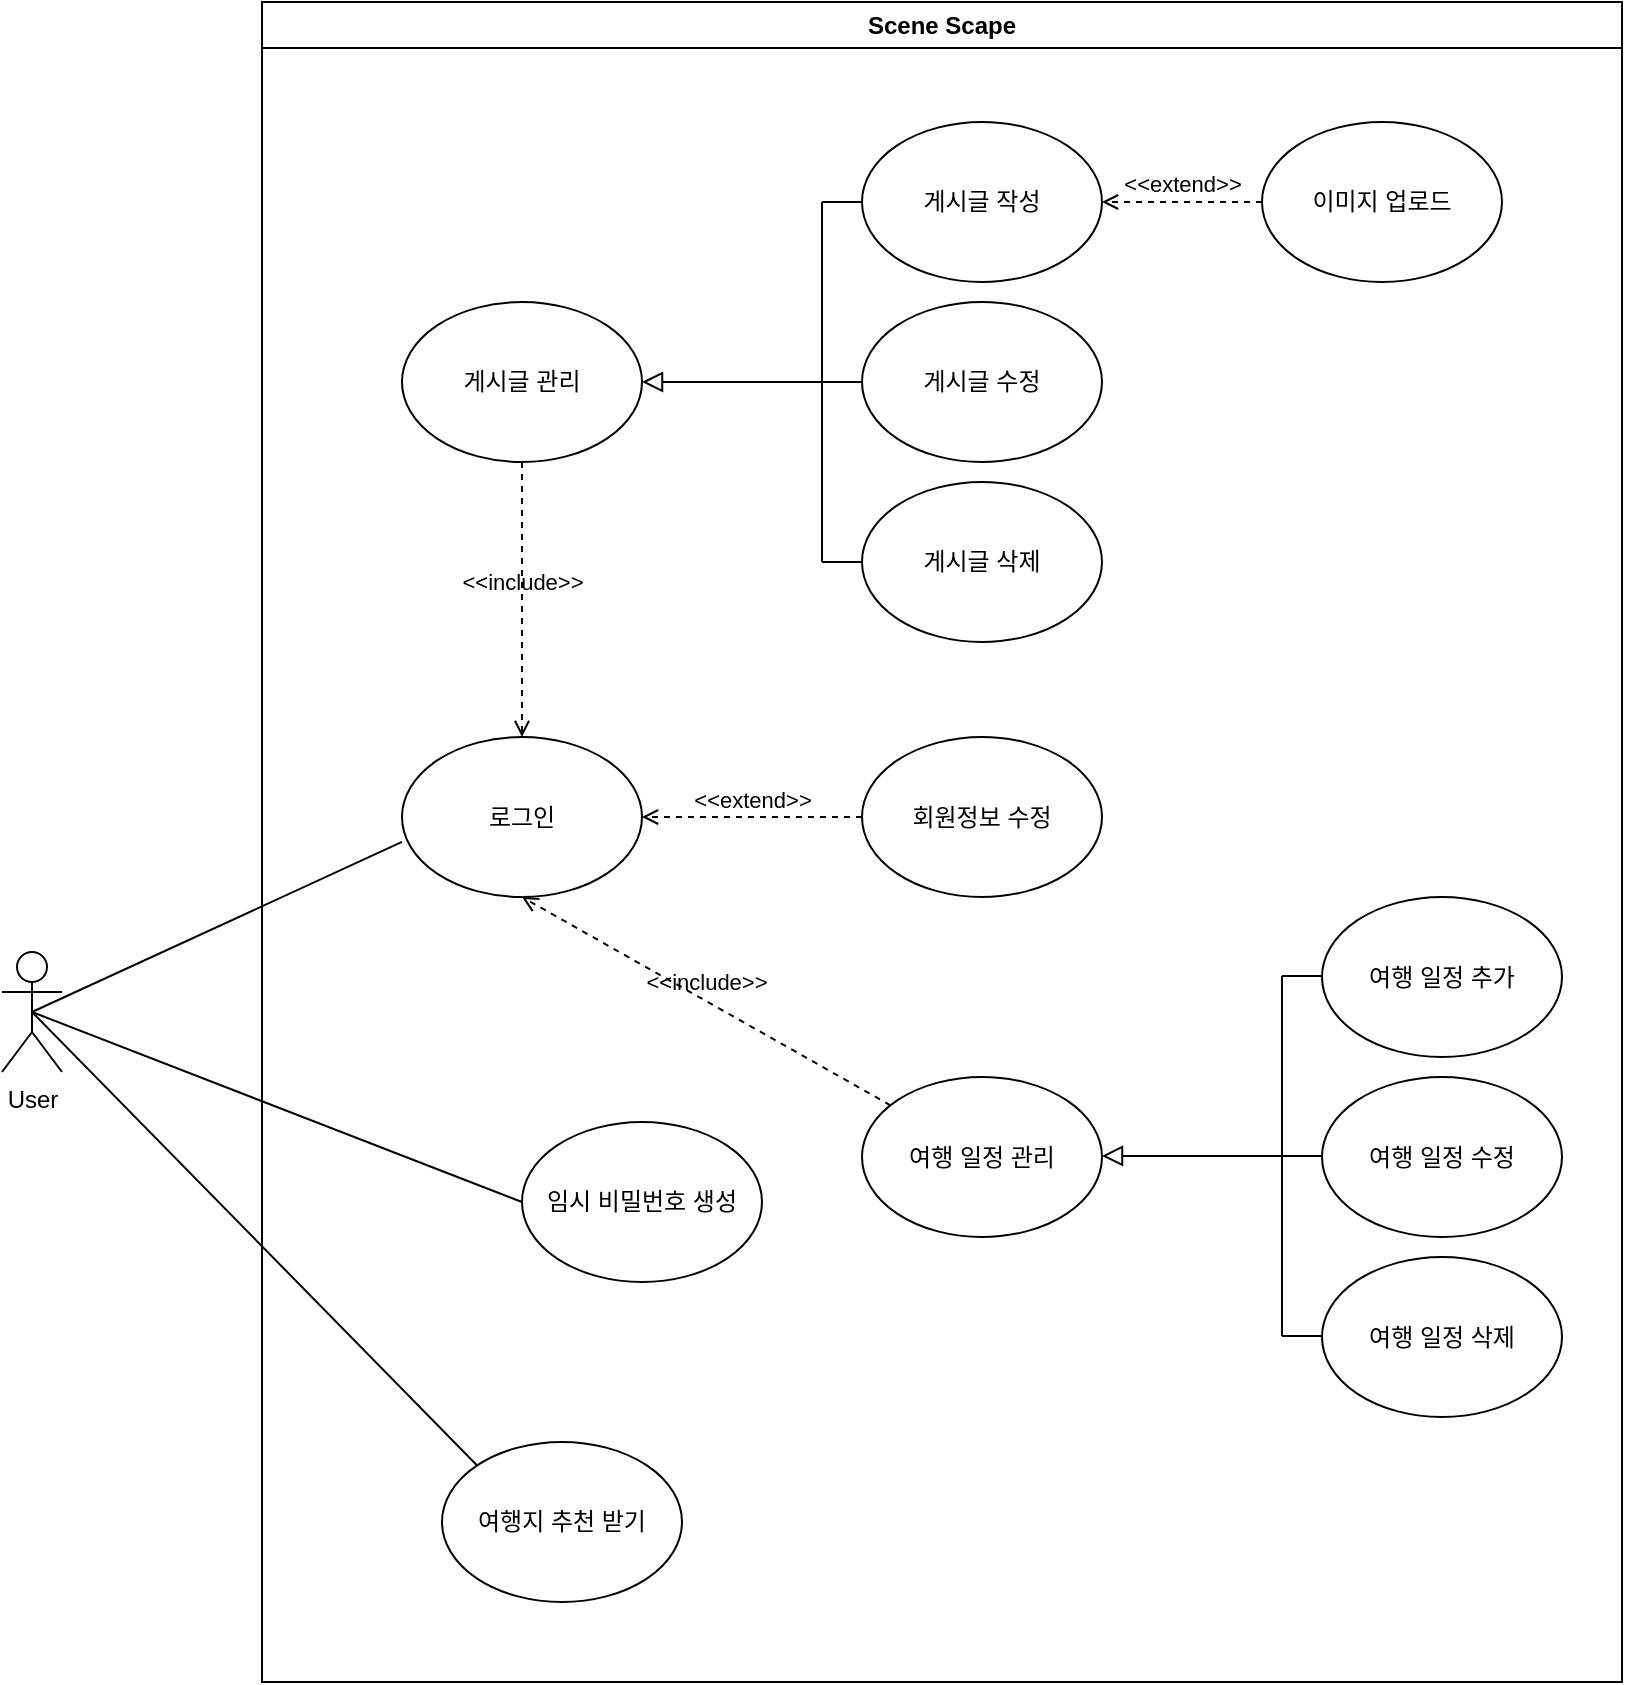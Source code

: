 <mxfile version="24.9.0">
  <diagram name="페이지-1" id="GtJppz8hLXg0f8TWYYAI">
    <mxGraphModel dx="1464" dy="735" grid="1" gridSize="10" guides="1" tooltips="1" connect="1" arrows="1" fold="1" page="1" pageScale="1" pageWidth="827" pageHeight="1169" math="0" shadow="0">
      <root>
        <mxCell id="0" />
        <mxCell id="1" parent="0" />
        <mxCell id="dS3uTGzaUhHZpK9SUm46-1" value="User" style="shape=umlActor;verticalLabelPosition=bottom;verticalAlign=top;html=1;outlineConnect=0;" parent="1" vertex="1">
          <mxGeometry x="130" y="585" width="30" height="60" as="geometry" />
        </mxCell>
        <mxCell id="dS3uTGzaUhHZpK9SUm46-5" value="Scene Scape" style="swimlane;whiteSpace=wrap;html=1;" parent="1" vertex="1">
          <mxGeometry x="260" y="110" width="680" height="840" as="geometry" />
        </mxCell>
        <mxCell id="dS3uTGzaUhHZpK9SUm46-6" value="로그인" style="ellipse;whiteSpace=wrap;html=1;" parent="dS3uTGzaUhHZpK9SUm46-5" vertex="1">
          <mxGeometry x="70" y="367.5" width="120" height="80" as="geometry" />
        </mxCell>
        <mxCell id="dS3uTGzaUhHZpK9SUm46-7" value="회원정보 수정" style="ellipse;whiteSpace=wrap;html=1;" parent="dS3uTGzaUhHZpK9SUm46-5" vertex="1">
          <mxGeometry x="300" y="367.5" width="120" height="80" as="geometry" />
        </mxCell>
        <mxCell id="dS3uTGzaUhHZpK9SUm46-8" value="게시글 관리" style="ellipse;whiteSpace=wrap;html=1;" parent="dS3uTGzaUhHZpK9SUm46-5" vertex="1">
          <mxGeometry x="70" y="150" width="120" height="80" as="geometry" />
        </mxCell>
        <mxCell id="dS3uTGzaUhHZpK9SUm46-9" value="여행 일정 관리" style="ellipse;whiteSpace=wrap;html=1;" parent="dS3uTGzaUhHZpK9SUm46-5" vertex="1">
          <mxGeometry x="300" y="537.5" width="120" height="80" as="geometry" />
        </mxCell>
        <mxCell id="dS3uTGzaUhHZpK9SUm46-17" value="&amp;lt;&amp;lt;include&amp;gt;&amp;gt;" style="html=1;verticalAlign=bottom;labelBackgroundColor=none;endArrow=open;endFill=0;dashed=1;rounded=0;entryX=0.5;entryY=0;entryDx=0;entryDy=0;" parent="dS3uTGzaUhHZpK9SUm46-5" source="dS3uTGzaUhHZpK9SUm46-8" target="dS3uTGzaUhHZpK9SUm46-6" edge="1">
          <mxGeometry width="160" relative="1" as="geometry">
            <mxPoint x="40" y="457.5" as="sourcePoint" />
            <mxPoint x="200" y="457.5" as="targetPoint" />
          </mxGeometry>
        </mxCell>
        <mxCell id="dS3uTGzaUhHZpK9SUm46-18" value="&amp;lt;&amp;lt;include&amp;gt;&amp;gt;" style="html=1;verticalAlign=bottom;labelBackgroundColor=none;endArrow=open;endFill=0;dashed=1;rounded=0;entryX=0.5;entryY=1;entryDx=0;entryDy=0;" parent="dS3uTGzaUhHZpK9SUm46-5" source="dS3uTGzaUhHZpK9SUm46-9" target="dS3uTGzaUhHZpK9SUm46-6" edge="1">
          <mxGeometry width="160" relative="1" as="geometry">
            <mxPoint x="40" y="457.5" as="sourcePoint" />
            <mxPoint x="200" y="457.5" as="targetPoint" />
          </mxGeometry>
        </mxCell>
        <mxCell id="dS3uTGzaUhHZpK9SUm46-19" value="&amp;lt;&amp;lt;extend&amp;gt;&amp;gt;" style="html=1;verticalAlign=bottom;labelBackgroundColor=none;endArrow=open;endFill=0;dashed=1;rounded=0;entryX=1;entryY=0.5;entryDx=0;entryDy=0;exitX=0;exitY=0.5;exitDx=0;exitDy=0;" parent="dS3uTGzaUhHZpK9SUm46-5" source="dS3uTGzaUhHZpK9SUm46-7" target="dS3uTGzaUhHZpK9SUm46-6" edge="1">
          <mxGeometry width="160" relative="1" as="geometry">
            <mxPoint x="140" y="457.5" as="sourcePoint" />
            <mxPoint x="300" y="457.5" as="targetPoint" />
          </mxGeometry>
        </mxCell>
        <mxCell id="dS3uTGzaUhHZpK9SUm46-23" value="게시글 작성" style="ellipse;whiteSpace=wrap;html=1;" parent="dS3uTGzaUhHZpK9SUm46-5" vertex="1">
          <mxGeometry x="300" y="60" width="120" height="80" as="geometry" />
        </mxCell>
        <mxCell id="dS3uTGzaUhHZpK9SUm46-21" value="" style="endArrow=block;html=1;rounded=0;align=center;verticalAlign=bottom;endFill=0;labelBackgroundColor=none;endSize=8;entryX=1;entryY=0.5;entryDx=0;entryDy=0;" parent="dS3uTGzaUhHZpK9SUm46-5" target="dS3uTGzaUhHZpK9SUm46-8" edge="1">
          <mxGeometry relative="1" as="geometry">
            <mxPoint x="280" y="190" as="sourcePoint" />
            <mxPoint x="400" y="370" as="targetPoint" />
          </mxGeometry>
        </mxCell>
        <mxCell id="dS3uTGzaUhHZpK9SUm46-22" value="" style="resizable=0;html=1;align=center;verticalAlign=top;labelBackgroundColor=none;" parent="dS3uTGzaUhHZpK9SUm46-21" connectable="0" vertex="1">
          <mxGeometry relative="1" as="geometry" />
        </mxCell>
        <mxCell id="dS3uTGzaUhHZpK9SUm46-24" value="게시글 수정" style="ellipse;whiteSpace=wrap;html=1;" parent="dS3uTGzaUhHZpK9SUm46-5" vertex="1">
          <mxGeometry x="300" y="150" width="120" height="80" as="geometry" />
        </mxCell>
        <mxCell id="dS3uTGzaUhHZpK9SUm46-25" value="게시글 삭제" style="ellipse;whiteSpace=wrap;html=1;" parent="dS3uTGzaUhHZpK9SUm46-5" vertex="1">
          <mxGeometry x="300" y="240" width="120" height="80" as="geometry" />
        </mxCell>
        <mxCell id="dS3uTGzaUhHZpK9SUm46-33" value="" style="endArrow=none;html=1;rounded=0;" parent="dS3uTGzaUhHZpK9SUm46-5" edge="1">
          <mxGeometry width="50" height="50" relative="1" as="geometry">
            <mxPoint x="280" y="190" as="sourcePoint" />
            <mxPoint x="280" y="100" as="targetPoint" />
          </mxGeometry>
        </mxCell>
        <mxCell id="dS3uTGzaUhHZpK9SUm46-38" value="여행 일정 수정" style="ellipse;whiteSpace=wrap;html=1;" parent="dS3uTGzaUhHZpK9SUm46-5" vertex="1">
          <mxGeometry x="530" y="537.5" width="120" height="80" as="geometry" />
        </mxCell>
        <mxCell id="dS3uTGzaUhHZpK9SUm46-39" value="여행 일정 추가" style="ellipse;whiteSpace=wrap;html=1;" parent="dS3uTGzaUhHZpK9SUm46-5" vertex="1">
          <mxGeometry x="530" y="447.5" width="120" height="80" as="geometry" />
        </mxCell>
        <mxCell id="dS3uTGzaUhHZpK9SUm46-47" value="" style="endArrow=block;html=1;rounded=0;align=center;verticalAlign=bottom;endFill=0;labelBackgroundColor=none;endSize=8;entryX=1;entryY=0.5;entryDx=0;entryDy=0;" parent="dS3uTGzaUhHZpK9SUm46-5" edge="1">
          <mxGeometry relative="1" as="geometry">
            <mxPoint x="510" y="576.94" as="sourcePoint" />
            <mxPoint x="420" y="576.94" as="targetPoint" />
          </mxGeometry>
        </mxCell>
        <mxCell id="dS3uTGzaUhHZpK9SUm46-48" value="" style="resizable=0;html=1;align=center;verticalAlign=top;labelBackgroundColor=none;" parent="dS3uTGzaUhHZpK9SUm46-47" connectable="0" vertex="1">
          <mxGeometry relative="1" as="geometry" />
        </mxCell>
        <mxCell id="dS3uTGzaUhHZpK9SUm46-49" value="" style="endArrow=none;html=1;rounded=0;" parent="dS3uTGzaUhHZpK9SUm46-5" edge="1">
          <mxGeometry width="50" height="50" relative="1" as="geometry">
            <mxPoint x="510" y="576.94" as="sourcePoint" />
            <mxPoint x="510" y="486.94" as="targetPoint" />
          </mxGeometry>
        </mxCell>
        <mxCell id="dS3uTGzaUhHZpK9SUm46-50" value="" style="endArrow=none;html=1;rounded=0;" parent="dS3uTGzaUhHZpK9SUm46-5" edge="1">
          <mxGeometry width="50" height="50" relative="1" as="geometry">
            <mxPoint x="510" y="666.94" as="sourcePoint" />
            <mxPoint x="510" y="576.94" as="targetPoint" />
          </mxGeometry>
        </mxCell>
        <mxCell id="dS3uTGzaUhHZpK9SUm46-51" value="" style="endArrow=none;html=1;rounded=0;entryX=0;entryY=0.5;entryDx=0;entryDy=0;" parent="dS3uTGzaUhHZpK9SUm46-5" edge="1">
          <mxGeometry width="50" height="50" relative="1" as="geometry">
            <mxPoint x="510" y="666.94" as="sourcePoint" />
            <mxPoint x="530" y="666.94" as="targetPoint" />
          </mxGeometry>
        </mxCell>
        <mxCell id="dS3uTGzaUhHZpK9SUm46-52" value="" style="endArrow=none;html=1;rounded=0;entryX=0;entryY=0.5;entryDx=0;entryDy=0;" parent="dS3uTGzaUhHZpK9SUm46-5" edge="1">
          <mxGeometry width="50" height="50" relative="1" as="geometry">
            <mxPoint x="510" y="486.94" as="sourcePoint" />
            <mxPoint x="530" y="486.94" as="targetPoint" />
          </mxGeometry>
        </mxCell>
        <mxCell id="dS3uTGzaUhHZpK9SUm46-53" value="" style="endArrow=none;html=1;rounded=0;entryX=0;entryY=0.5;entryDx=0;entryDy=0;" parent="dS3uTGzaUhHZpK9SUm46-5" edge="1">
          <mxGeometry width="50" height="50" relative="1" as="geometry">
            <mxPoint x="510" y="576.94" as="sourcePoint" />
            <mxPoint x="530" y="576.94" as="targetPoint" />
          </mxGeometry>
        </mxCell>
        <mxCell id="dS3uTGzaUhHZpK9SUm46-55" value="여행 일정 삭제" style="ellipse;whiteSpace=wrap;html=1;" parent="dS3uTGzaUhHZpK9SUm46-5" vertex="1">
          <mxGeometry x="530" y="627.5" width="120" height="80" as="geometry" />
        </mxCell>
        <mxCell id="dS3uTGzaUhHZpK9SUm46-57" value="이미지 업로드" style="ellipse;whiteSpace=wrap;html=1;" parent="dS3uTGzaUhHZpK9SUm46-5" vertex="1">
          <mxGeometry x="500" y="60" width="120" height="80" as="geometry" />
        </mxCell>
        <mxCell id="dS3uTGzaUhHZpK9SUm46-61" value="임시 비밀번호 생성" style="ellipse;whiteSpace=wrap;html=1;" parent="dS3uTGzaUhHZpK9SUm46-5" vertex="1">
          <mxGeometry x="130" y="560" width="120" height="80" as="geometry" />
        </mxCell>
        <mxCell id="zwKWt7NqLhoNmHk3blDd-1" value="여행지 추천 받기" style="ellipse;whiteSpace=wrap;html=1;" vertex="1" parent="dS3uTGzaUhHZpK9SUm46-5">
          <mxGeometry x="90" y="720" width="120" height="80" as="geometry" />
        </mxCell>
        <mxCell id="dS3uTGzaUhHZpK9SUm46-31" value="" style="endArrow=none;html=1;rounded=0;" parent="1" edge="1">
          <mxGeometry width="50" height="50" relative="1" as="geometry">
            <mxPoint x="540" y="390" as="sourcePoint" />
            <mxPoint x="540" y="300" as="targetPoint" />
          </mxGeometry>
        </mxCell>
        <mxCell id="dS3uTGzaUhHZpK9SUm46-32" value="" style="endArrow=none;html=1;rounded=0;entryX=0;entryY=0.5;entryDx=0;entryDy=0;" parent="1" target="dS3uTGzaUhHZpK9SUm46-25" edge="1">
          <mxGeometry width="50" height="50" relative="1" as="geometry">
            <mxPoint x="540" y="390" as="sourcePoint" />
            <mxPoint x="620" y="460" as="targetPoint" />
          </mxGeometry>
        </mxCell>
        <mxCell id="dS3uTGzaUhHZpK9SUm46-36" value="" style="endArrow=none;html=1;rounded=0;entryX=0;entryY=0.5;entryDx=0;entryDy=0;" parent="1" target="dS3uTGzaUhHZpK9SUm46-23" edge="1">
          <mxGeometry width="50" height="50" relative="1" as="geometry">
            <mxPoint x="540" y="210" as="sourcePoint" />
            <mxPoint x="570" y="400" as="targetPoint" />
          </mxGeometry>
        </mxCell>
        <mxCell id="dS3uTGzaUhHZpK9SUm46-37" value="" style="endArrow=none;html=1;rounded=0;entryX=0;entryY=0.5;entryDx=0;entryDy=0;" parent="1" target="dS3uTGzaUhHZpK9SUm46-24" edge="1">
          <mxGeometry width="50" height="50" relative="1" as="geometry">
            <mxPoint x="540" y="300" as="sourcePoint" />
            <mxPoint x="620" y="460" as="targetPoint" />
          </mxGeometry>
        </mxCell>
        <mxCell id="dS3uTGzaUhHZpK9SUm46-56" value="&amp;lt;&amp;lt;extend&amp;gt;&amp;gt;" style="html=1;verticalAlign=bottom;labelBackgroundColor=none;endArrow=open;endFill=0;dashed=1;rounded=0;entryX=1;entryY=0.5;entryDx=0;entryDy=0;" parent="1" target="dS3uTGzaUhHZpK9SUm46-23" edge="1">
          <mxGeometry width="160" relative="1" as="geometry">
            <mxPoint x="760" y="210" as="sourcePoint" />
            <mxPoint x="790" y="500" as="targetPoint" />
          </mxGeometry>
        </mxCell>
        <mxCell id="dS3uTGzaUhHZpK9SUm46-59" value="" style="endArrow=none;html=1;rounded=0;entryX=0;entryY=0.656;entryDx=0;entryDy=0;entryPerimeter=0;exitX=0.5;exitY=0.5;exitDx=0;exitDy=0;exitPerimeter=0;" parent="1" source="dS3uTGzaUhHZpK9SUm46-1" target="dS3uTGzaUhHZpK9SUm46-6" edge="1">
          <mxGeometry width="50" height="50" relative="1" as="geometry">
            <mxPoint x="250" y="680" as="sourcePoint" />
            <mxPoint x="300" y="630" as="targetPoint" />
          </mxGeometry>
        </mxCell>
        <mxCell id="dS3uTGzaUhHZpK9SUm46-63" value="" style="endArrow=none;html=1;rounded=0;entryX=0.5;entryY=0.5;entryDx=0;entryDy=0;entryPerimeter=0;exitX=0;exitY=0.5;exitDx=0;exitDy=0;" parent="1" source="dS3uTGzaUhHZpK9SUm46-61" target="dS3uTGzaUhHZpK9SUm46-1" edge="1">
          <mxGeometry width="50" height="50" relative="1" as="geometry">
            <mxPoint x="640" y="710" as="sourcePoint" />
            <mxPoint x="690" y="660" as="targetPoint" />
          </mxGeometry>
        </mxCell>
        <mxCell id="zwKWt7NqLhoNmHk3blDd-2" value="" style="endArrow=none;html=1;rounded=0;entryX=0.5;entryY=0.5;entryDx=0;entryDy=0;entryPerimeter=0;exitX=0;exitY=0;exitDx=0;exitDy=0;" edge="1" parent="1" source="zwKWt7NqLhoNmHk3blDd-1" target="dS3uTGzaUhHZpK9SUm46-1">
          <mxGeometry width="50" height="50" relative="1" as="geometry">
            <mxPoint x="395" y="832.5" as="sourcePoint" />
            <mxPoint x="150" y="737.5" as="targetPoint" />
          </mxGeometry>
        </mxCell>
      </root>
    </mxGraphModel>
  </diagram>
</mxfile>
